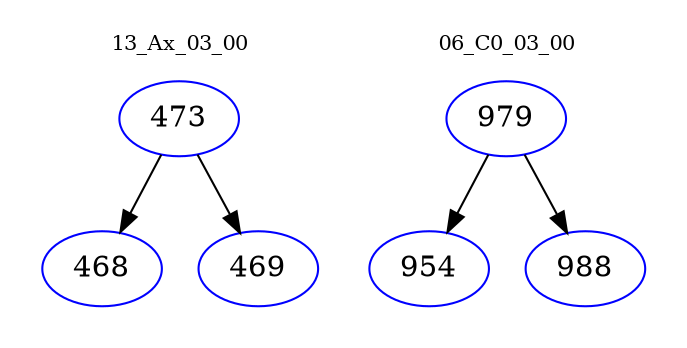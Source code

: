 digraph{
subgraph cluster_0 {
color = white
label = "13_Ax_03_00";
fontsize=10;
T0_473 [label="473", color="blue"]
T0_473 -> T0_468 [color="black"]
T0_468 [label="468", color="blue"]
T0_473 -> T0_469 [color="black"]
T0_469 [label="469", color="blue"]
}
subgraph cluster_1 {
color = white
label = "06_C0_03_00";
fontsize=10;
T1_979 [label="979", color="blue"]
T1_979 -> T1_954 [color="black"]
T1_954 [label="954", color="blue"]
T1_979 -> T1_988 [color="black"]
T1_988 [label="988", color="blue"]
}
}
